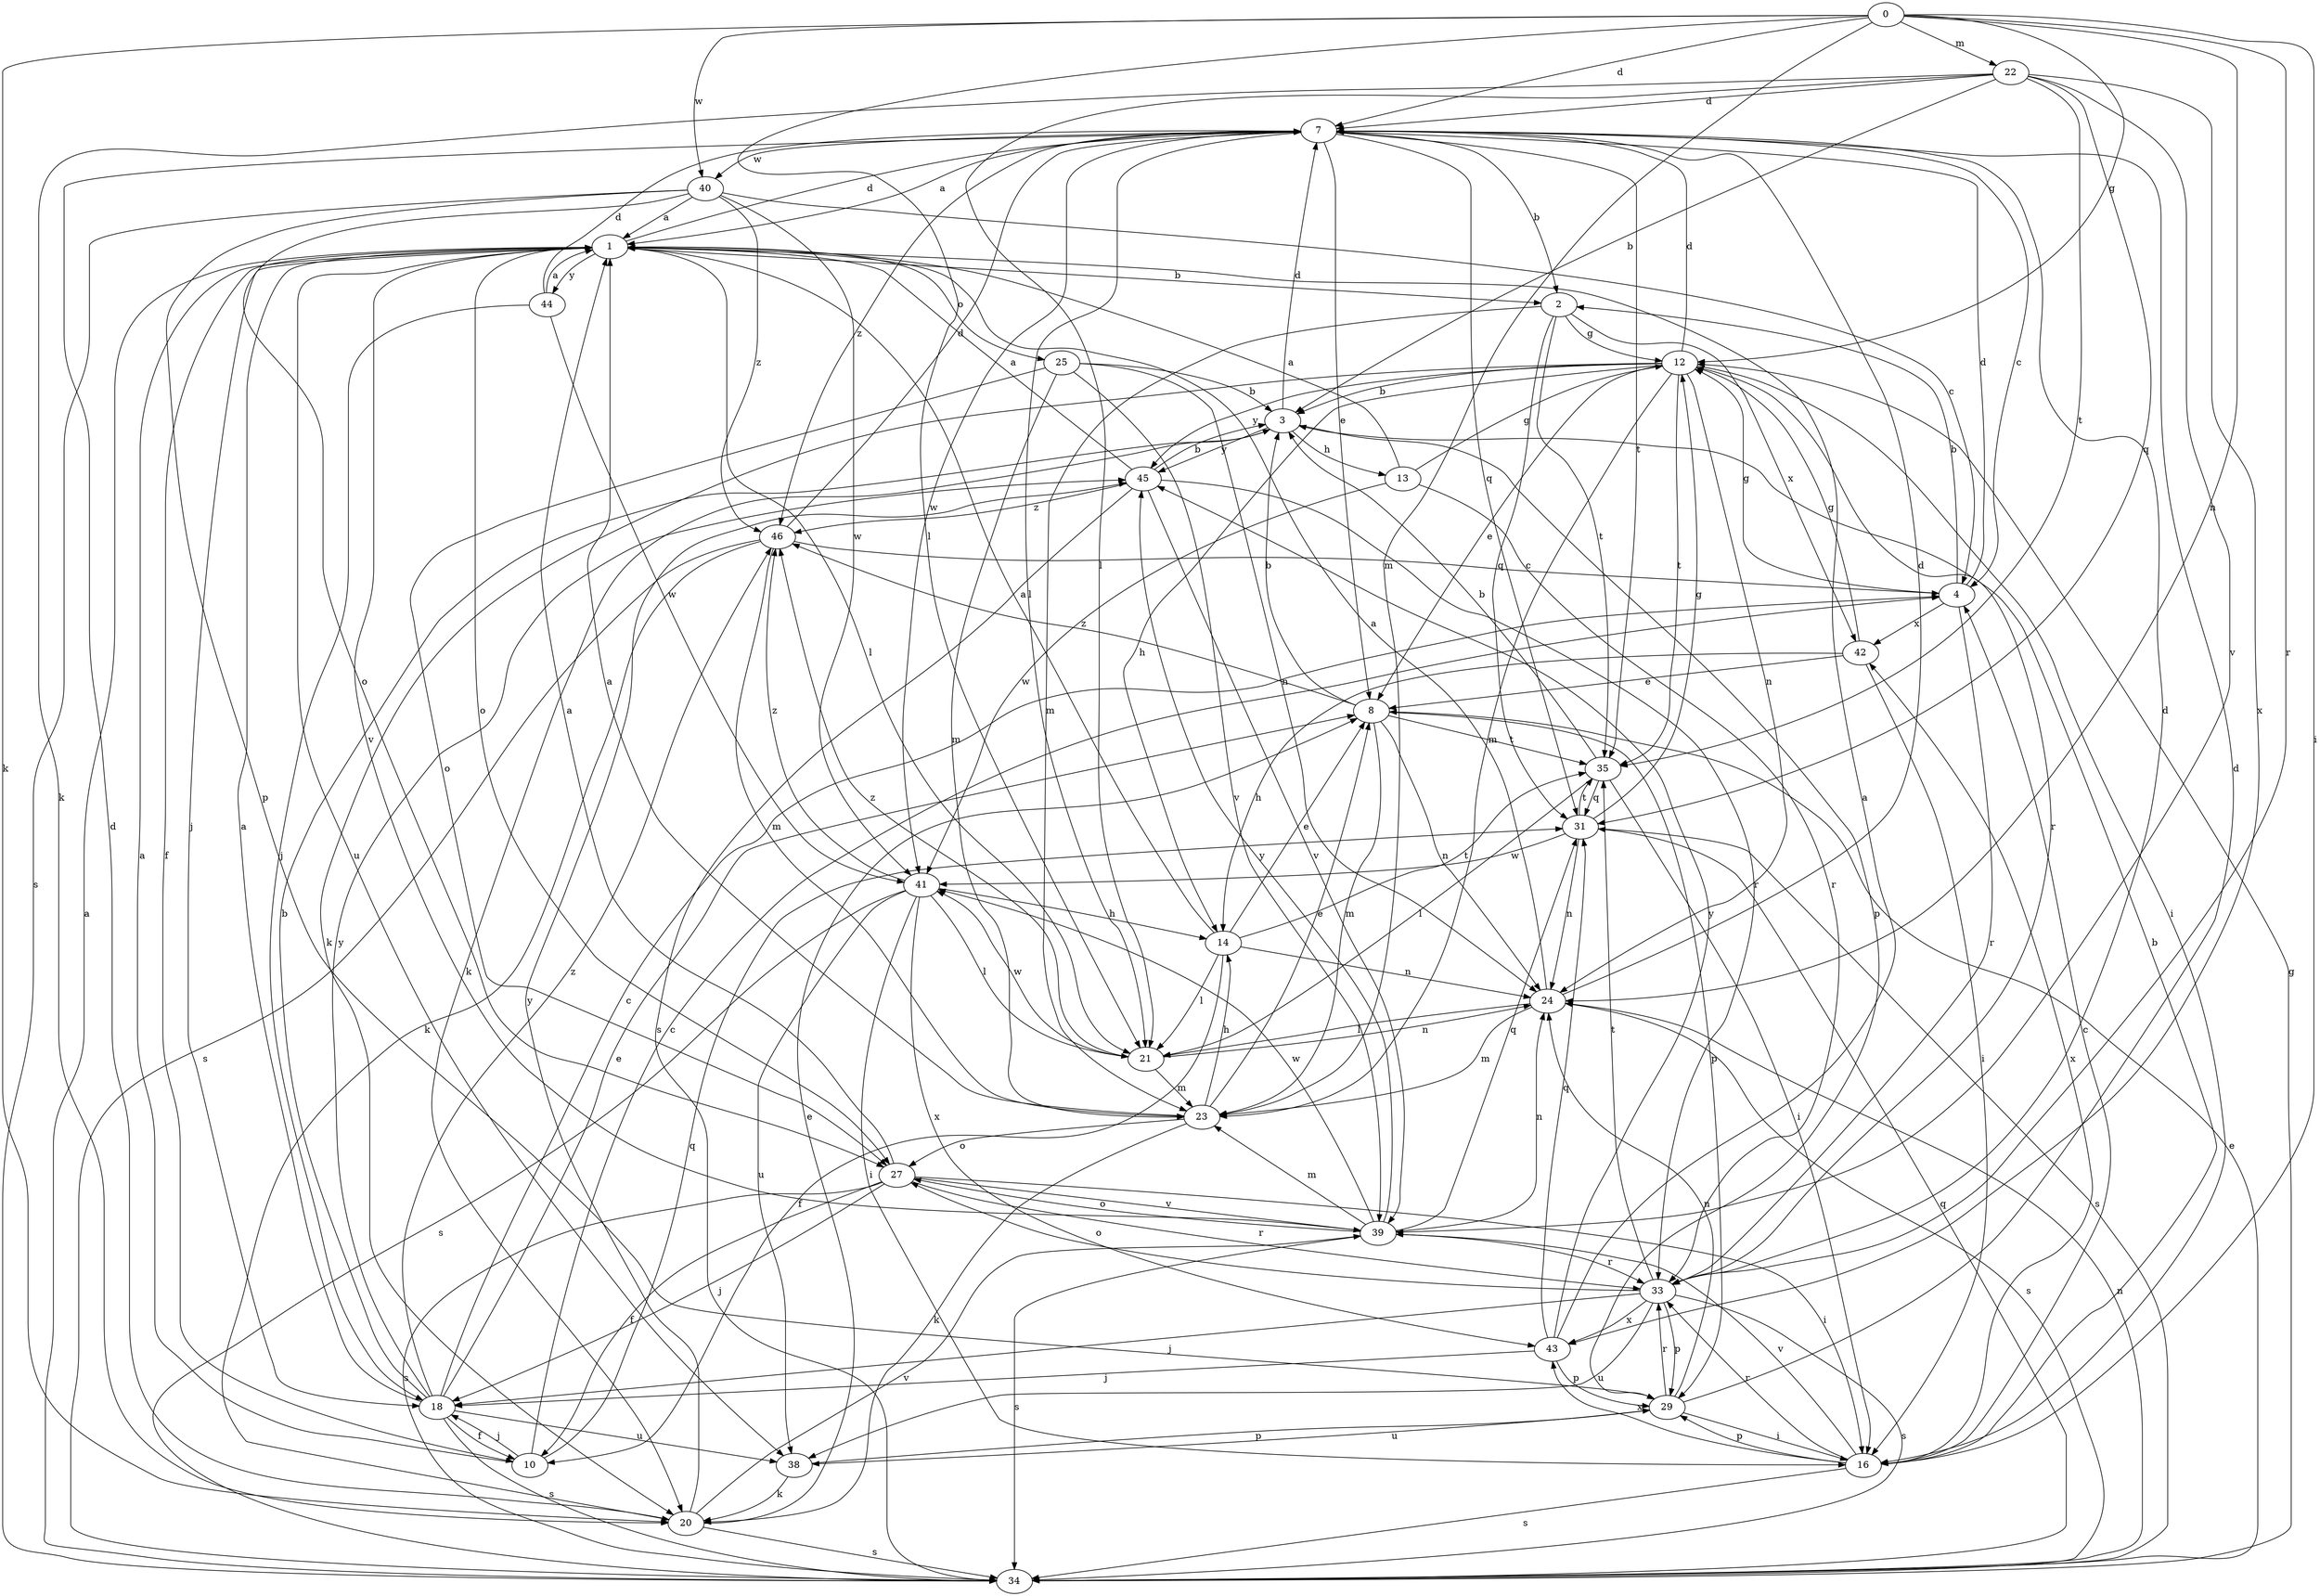 strict digraph  {
0;
1;
2;
3;
4;
7;
8;
10;
12;
13;
14;
16;
18;
20;
21;
22;
23;
24;
25;
27;
29;
31;
33;
34;
35;
38;
39;
40;
41;
42;
43;
44;
45;
46;
0 -> 7  [label=d];
0 -> 12  [label=g];
0 -> 16  [label=i];
0 -> 20  [label=k];
0 -> 21  [label=l];
0 -> 22  [label=m];
0 -> 23  [label=m];
0 -> 24  [label=n];
0 -> 33  [label=r];
0 -> 40  [label=w];
1 -> 2  [label=b];
1 -> 7  [label=d];
1 -> 10  [label=f];
1 -> 18  [label=j];
1 -> 21  [label=l];
1 -> 25  [label=o];
1 -> 27  [label=o];
1 -> 38  [label=u];
1 -> 39  [label=v];
1 -> 44  [label=y];
2 -> 12  [label=g];
2 -> 23  [label=m];
2 -> 31  [label=q];
2 -> 35  [label=t];
2 -> 42  [label=x];
3 -> 7  [label=d];
3 -> 13  [label=h];
3 -> 20  [label=k];
3 -> 29  [label=p];
3 -> 45  [label=y];
4 -> 2  [label=b];
4 -> 7  [label=d];
4 -> 12  [label=g];
4 -> 33  [label=r];
4 -> 42  [label=x];
7 -> 1  [label=a];
7 -> 2  [label=b];
7 -> 4  [label=c];
7 -> 8  [label=e];
7 -> 21  [label=l];
7 -> 31  [label=q];
7 -> 35  [label=t];
7 -> 40  [label=w];
7 -> 41  [label=w];
7 -> 46  [label=z];
8 -> 3  [label=b];
8 -> 23  [label=m];
8 -> 24  [label=n];
8 -> 29  [label=p];
8 -> 35  [label=t];
8 -> 46  [label=z];
10 -> 1  [label=a];
10 -> 4  [label=c];
10 -> 18  [label=j];
10 -> 31  [label=q];
12 -> 3  [label=b];
12 -> 7  [label=d];
12 -> 8  [label=e];
12 -> 14  [label=h];
12 -> 16  [label=i];
12 -> 20  [label=k];
12 -> 23  [label=m];
12 -> 24  [label=n];
12 -> 33  [label=r];
12 -> 35  [label=t];
12 -> 45  [label=y];
13 -> 1  [label=a];
13 -> 12  [label=g];
13 -> 33  [label=r];
13 -> 41  [label=w];
14 -> 1  [label=a];
14 -> 8  [label=e];
14 -> 10  [label=f];
14 -> 21  [label=l];
14 -> 24  [label=n];
14 -> 35  [label=t];
16 -> 3  [label=b];
16 -> 4  [label=c];
16 -> 29  [label=p];
16 -> 33  [label=r];
16 -> 34  [label=s];
16 -> 39  [label=v];
16 -> 42  [label=x];
16 -> 43  [label=x];
18 -> 1  [label=a];
18 -> 3  [label=b];
18 -> 4  [label=c];
18 -> 8  [label=e];
18 -> 10  [label=f];
18 -> 34  [label=s];
18 -> 38  [label=u];
18 -> 45  [label=y];
18 -> 46  [label=z];
20 -> 7  [label=d];
20 -> 8  [label=e];
20 -> 34  [label=s];
20 -> 39  [label=v];
20 -> 45  [label=y];
21 -> 23  [label=m];
21 -> 24  [label=n];
21 -> 41  [label=w];
21 -> 46  [label=z];
22 -> 3  [label=b];
22 -> 7  [label=d];
22 -> 20  [label=k];
22 -> 21  [label=l];
22 -> 31  [label=q];
22 -> 35  [label=t];
22 -> 39  [label=v];
22 -> 43  [label=x];
23 -> 1  [label=a];
23 -> 8  [label=e];
23 -> 14  [label=h];
23 -> 20  [label=k];
23 -> 27  [label=o];
24 -> 1  [label=a];
24 -> 7  [label=d];
24 -> 21  [label=l];
24 -> 23  [label=m];
24 -> 34  [label=s];
25 -> 3  [label=b];
25 -> 23  [label=m];
25 -> 24  [label=n];
25 -> 27  [label=o];
25 -> 39  [label=v];
27 -> 1  [label=a];
27 -> 10  [label=f];
27 -> 16  [label=i];
27 -> 18  [label=j];
27 -> 33  [label=r];
27 -> 34  [label=s];
27 -> 39  [label=v];
29 -> 7  [label=d];
29 -> 16  [label=i];
29 -> 24  [label=n];
29 -> 33  [label=r];
29 -> 38  [label=u];
31 -> 12  [label=g];
31 -> 24  [label=n];
31 -> 34  [label=s];
31 -> 35  [label=t];
31 -> 41  [label=w];
33 -> 7  [label=d];
33 -> 18  [label=j];
33 -> 27  [label=o];
33 -> 29  [label=p];
33 -> 34  [label=s];
33 -> 35  [label=t];
33 -> 38  [label=u];
33 -> 43  [label=x];
34 -> 1  [label=a];
34 -> 8  [label=e];
34 -> 12  [label=g];
34 -> 24  [label=n];
34 -> 31  [label=q];
35 -> 3  [label=b];
35 -> 16  [label=i];
35 -> 21  [label=l];
35 -> 31  [label=q];
38 -> 20  [label=k];
38 -> 29  [label=p];
39 -> 23  [label=m];
39 -> 24  [label=n];
39 -> 27  [label=o];
39 -> 31  [label=q];
39 -> 33  [label=r];
39 -> 34  [label=s];
39 -> 41  [label=w];
39 -> 45  [label=y];
40 -> 1  [label=a];
40 -> 4  [label=c];
40 -> 27  [label=o];
40 -> 29  [label=p];
40 -> 34  [label=s];
40 -> 41  [label=w];
40 -> 46  [label=z];
41 -> 14  [label=h];
41 -> 16  [label=i];
41 -> 21  [label=l];
41 -> 34  [label=s];
41 -> 38  [label=u];
41 -> 43  [label=x];
41 -> 46  [label=z];
42 -> 8  [label=e];
42 -> 12  [label=g];
42 -> 14  [label=h];
42 -> 16  [label=i];
43 -> 1  [label=a];
43 -> 18  [label=j];
43 -> 29  [label=p];
43 -> 31  [label=q];
43 -> 45  [label=y];
44 -> 1  [label=a];
44 -> 7  [label=d];
44 -> 18  [label=j];
44 -> 41  [label=w];
45 -> 1  [label=a];
45 -> 3  [label=b];
45 -> 33  [label=r];
45 -> 34  [label=s];
45 -> 39  [label=v];
45 -> 46  [label=z];
46 -> 4  [label=c];
46 -> 7  [label=d];
46 -> 20  [label=k];
46 -> 23  [label=m];
46 -> 34  [label=s];
}
